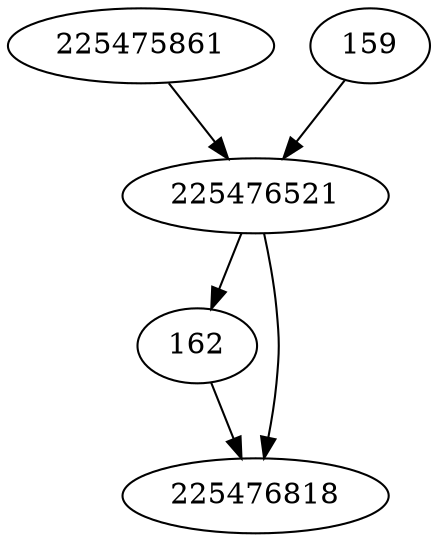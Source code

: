 strict digraph  {
162;
225476521;
225476818;
225475861;
159;
162 -> 225476818;
225476521 -> 225476818;
225476521 -> 162;
225475861 -> 225476521;
159 -> 225476521;
}
